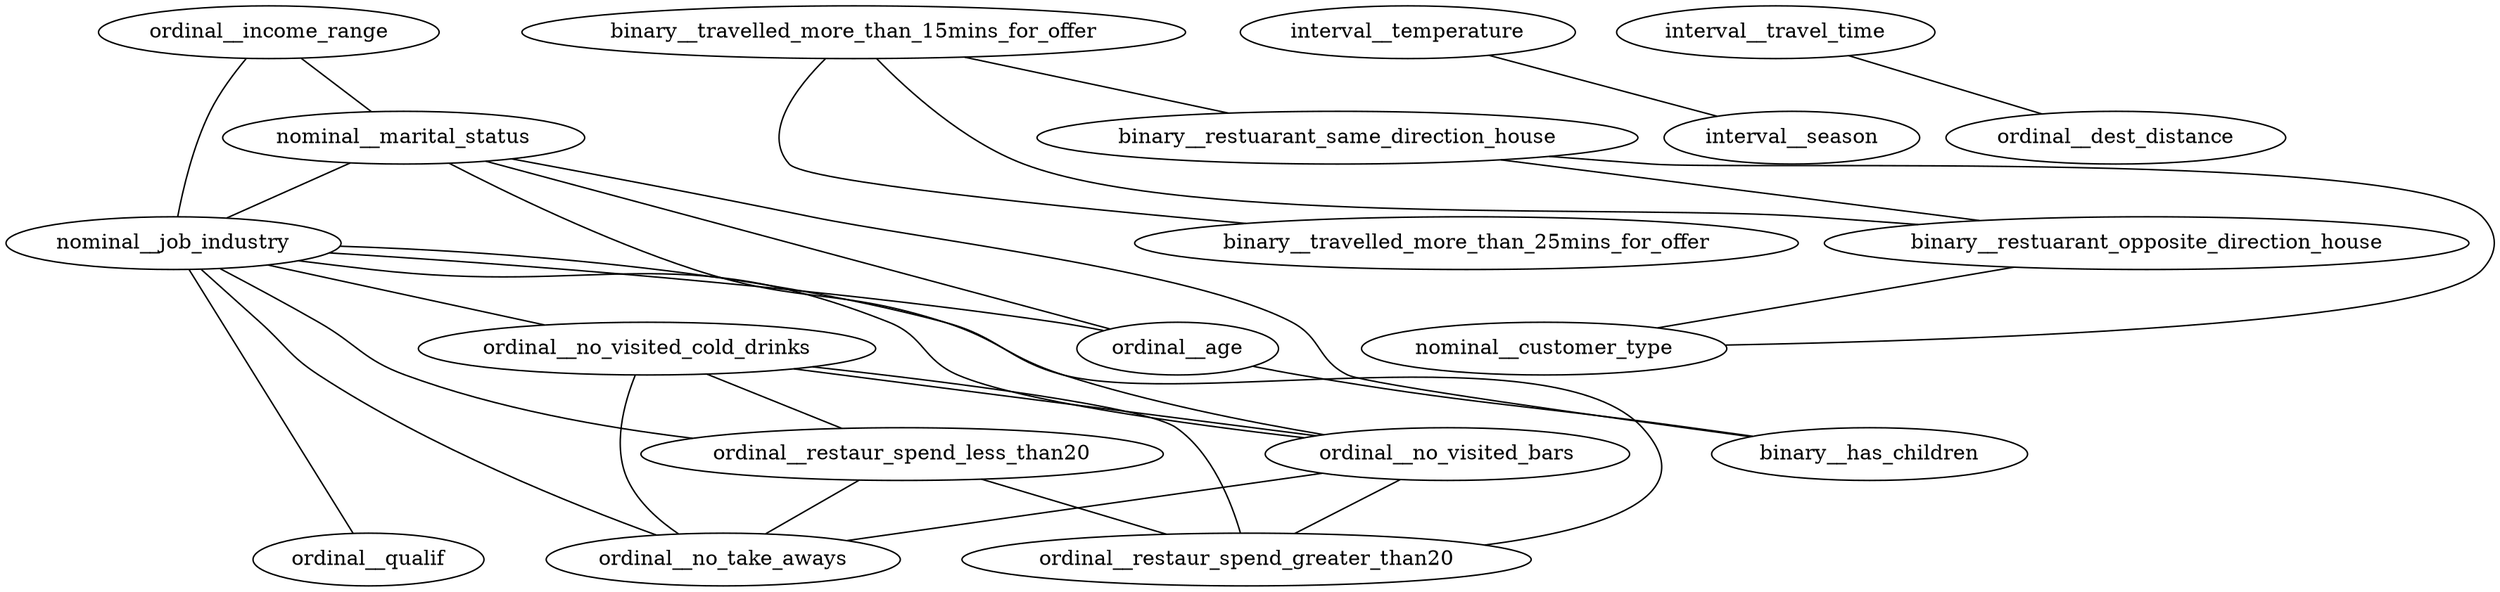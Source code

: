 strict graph "" {
	ordinal__income_range -- nominal__marital_status	[weight=0.323];
	ordinal__income_range -- nominal__job_industry	[weight=0.454];
	nominal__marital_status -- nominal__job_industry	[weight=0.494];
	nominal__marital_status -- ordinal__no_visited_bars	[weight=0.31];
	nominal__marital_status -- ordinal__age	[weight=0.345];
	nominal__marital_status -- binary__has_children	[weight=0.37];
	nominal__job_industry -- ordinal__no_visited_cold_drinks	[weight=0.355];
	nominal__job_industry -- ordinal__restaur_spend_less_than20	[weight=0.34];
	nominal__job_industry -- ordinal__no_visited_bars	[weight=0.396];
	nominal__job_industry -- ordinal__no_take_aways	[weight=0.398];
	nominal__job_industry -- ordinal__restaur_spend_greater_than20	[weight=0.352];
	nominal__job_industry -- ordinal__age	[weight=0.579];
	nominal__job_industry -- ordinal__qualif	[weight=0.44];
	ordinal__no_visited_cold_drinks -- ordinal__restaur_spend_less_than20	[weight=0.436];
	ordinal__no_visited_cold_drinks -- ordinal__no_visited_bars	[weight=0.369];
	ordinal__no_visited_cold_drinks -- ordinal__no_take_aways	[weight=0.334];
	ordinal__no_visited_cold_drinks -- ordinal__restaur_spend_greater_than20	[weight=0.35];
	ordinal__restaur_spend_less_than20 -- ordinal__no_take_aways	[weight=0.459];
	ordinal__restaur_spend_less_than20 -- ordinal__restaur_spend_greater_than20	[weight=0.556];
	ordinal__no_visited_bars -- ordinal__no_take_aways	[weight=0.341];
	ordinal__no_visited_bars -- ordinal__restaur_spend_greater_than20	[weight=0.459];
	binary__travelled_more_than_15mins_for_offer -- binary__travelled_more_than_25mins_for_offer	[weight=0.397];
	binary__travelled_more_than_15mins_for_offer -- binary__restuarant_same_direction_house	[weight=0.361];
	binary__travelled_more_than_15mins_for_offer -- binary__restuarant_opposite_direction_house	[weight=0.374];
	binary__restuarant_same_direction_house -- binary__restuarant_opposite_direction_house	[weight=0.955];
	binary__restuarant_same_direction_house -- nominal__customer_type	[weight=0.327];
	binary__restuarant_opposite_direction_house -- nominal__customer_type	[weight=0.323];
	ordinal__age -- binary__has_children	[weight=0.521];
	interval__temperature -- interval__season	[weight=0.484];
	interval__travel_time -- ordinal__dest_distance	[weight=0.391];
}
